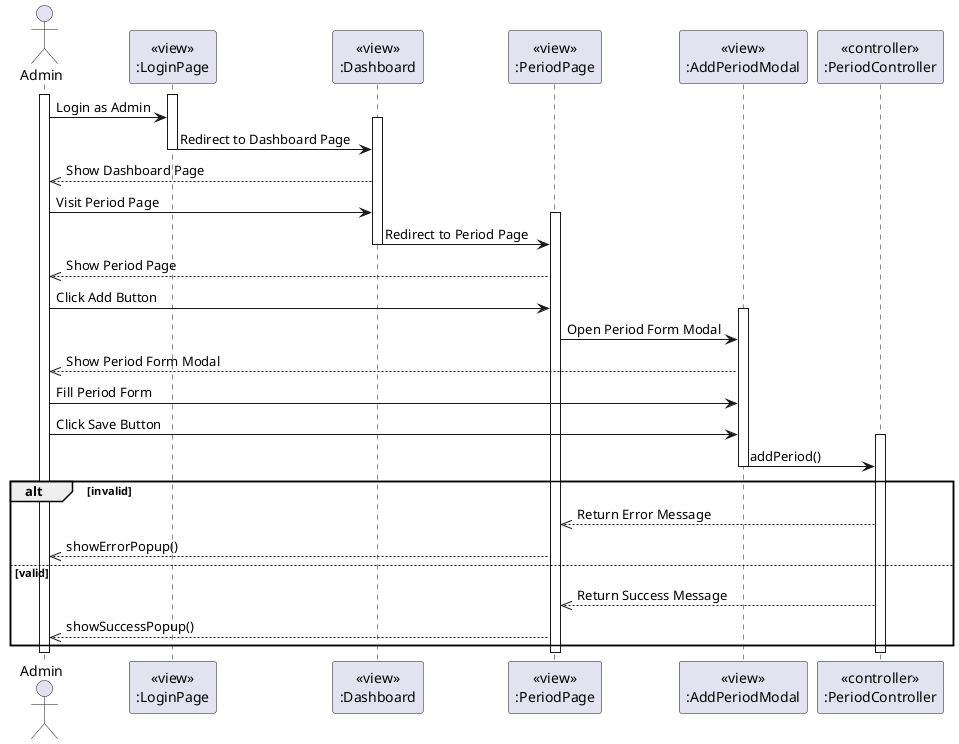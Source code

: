 @startuml AddPeriod
actor Admin
participant LoginPageView [
  <<view>>
  :LoginPage
]

participant DashboardView [
  <<view>>
  :Dashboard
]

participant PeriodView [
  <<view>>
  :PeriodPage
]

participant AddPeriodModalView [
  <<view>>
  :AddPeriodModal
]

participant PeriodController [
  <<controller>>
  :PeriodController
]

activate Admin
activate LoginPageView
Admin -> LoginPageView: Login as Admin
activate DashboardView
LoginPageView -> DashboardView: Redirect to Dashboard Page
deactivate LoginPageView

DashboardView -->> Admin: Show Dashboard Page

Admin -> DashboardView: Visit Period Page
activate PeriodView
DashboardView -> PeriodView: Redirect to Period Page
deactivate DashboardView

PeriodView -->> Admin: Show Period Page

Admin -> PeriodView: Click Add Button

activate AddPeriodModalView
PeriodView -> AddPeriodModalView: Open Period Form Modal
AddPeriodModalView -->> Admin: Show Period Form Modal

Admin -> AddPeriodModalView: Fill Period Form
Admin -> AddPeriodModalView: Click Save Button

activate PeriodController
AddPeriodModalView -> PeriodController: addPeriod()
deactivate AddPeriodModalView
alt invalid
    PeriodController -->> PeriodView: Return Error Message
    PeriodView -->> Admin: showErrorPopup()
else valid
    PeriodController -->> PeriodView: Return Success Message
    PeriodView -->> Admin: showSuccessPopup()
end

deactivate PeriodController

deactivate Admin
deactivate PeriodView
@enduml
